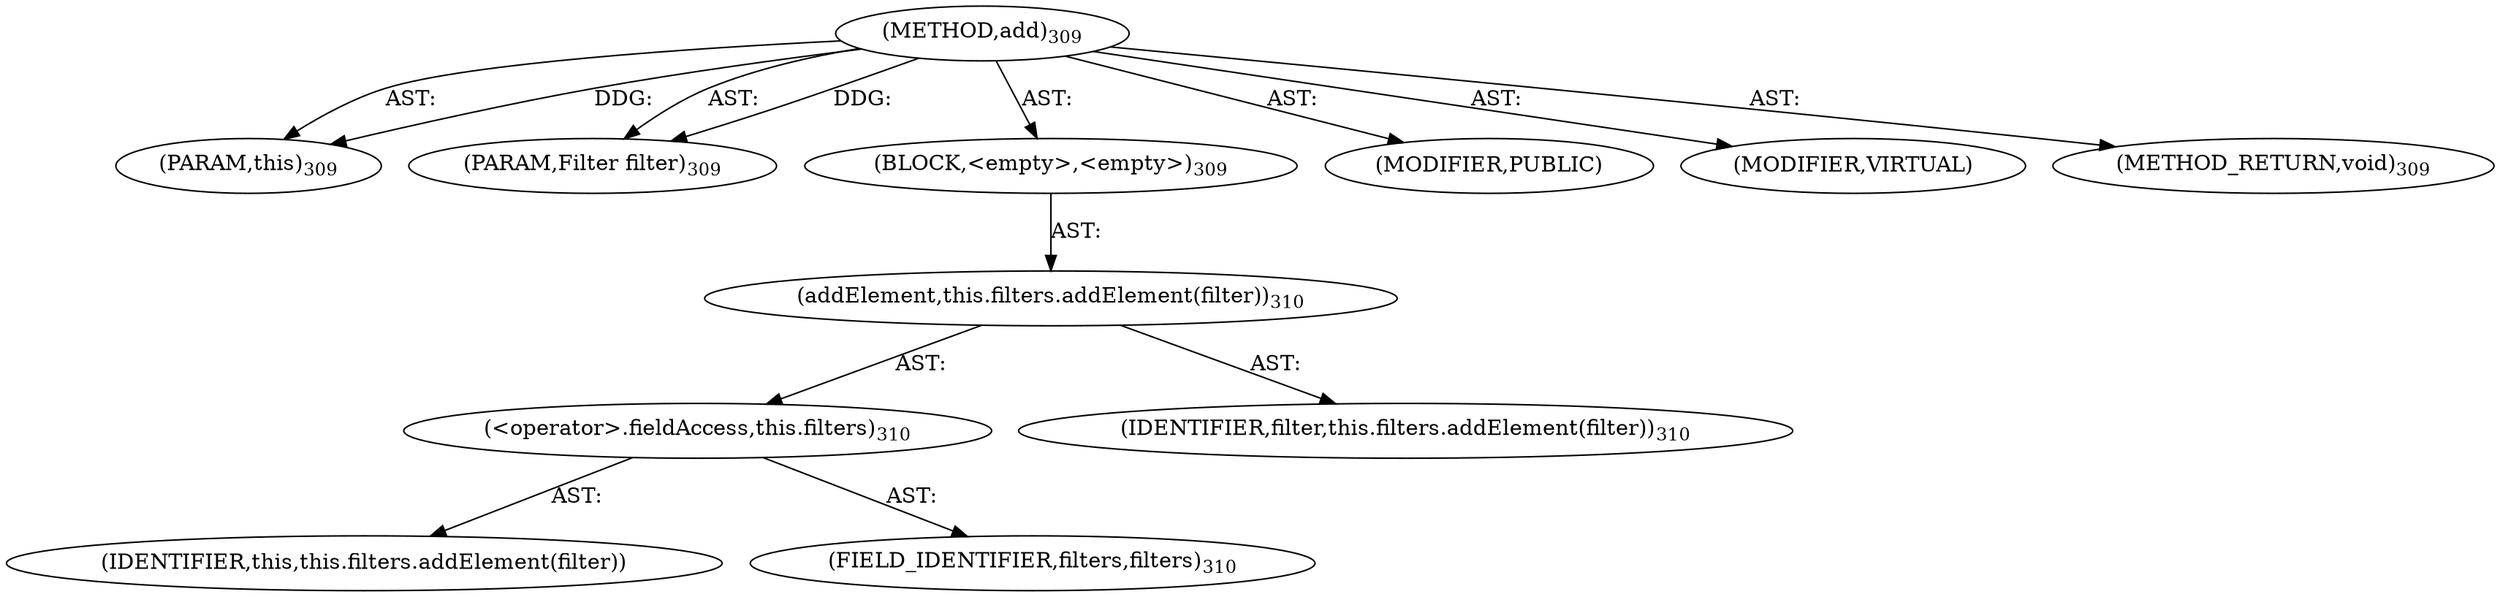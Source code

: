 digraph "add" {  
"111669149713" [label = <(METHOD,add)<SUB>309</SUB>> ]
"115964117051" [label = <(PARAM,this)<SUB>309</SUB>> ]
"115964117052" [label = <(PARAM,Filter filter)<SUB>309</SUB>> ]
"25769803805" [label = <(BLOCK,&lt;empty&gt;,&lt;empty&gt;)<SUB>309</SUB>> ]
"30064771209" [label = <(addElement,this.filters.addElement(filter))<SUB>310</SUB>> ]
"30064771210" [label = <(&lt;operator&gt;.fieldAccess,this.filters)<SUB>310</SUB>> ]
"68719476858" [label = <(IDENTIFIER,this,this.filters.addElement(filter))> ]
"55834574904" [label = <(FIELD_IDENTIFIER,filters,filters)<SUB>310</SUB>> ]
"68719476859" [label = <(IDENTIFIER,filter,this.filters.addElement(filter))<SUB>310</SUB>> ]
"133143986218" [label = <(MODIFIER,PUBLIC)> ]
"133143986219" [label = <(MODIFIER,VIRTUAL)> ]
"128849018897" [label = <(METHOD_RETURN,void)<SUB>309</SUB>> ]
  "111669149713" -> "115964117051"  [ label = "AST: "] 
  "111669149713" -> "115964117052"  [ label = "AST: "] 
  "111669149713" -> "25769803805"  [ label = "AST: "] 
  "111669149713" -> "133143986218"  [ label = "AST: "] 
  "111669149713" -> "133143986219"  [ label = "AST: "] 
  "111669149713" -> "128849018897"  [ label = "AST: "] 
  "25769803805" -> "30064771209"  [ label = "AST: "] 
  "30064771209" -> "30064771210"  [ label = "AST: "] 
  "30064771209" -> "68719476859"  [ label = "AST: "] 
  "30064771210" -> "68719476858"  [ label = "AST: "] 
  "30064771210" -> "55834574904"  [ label = "AST: "] 
  "111669149713" -> "115964117051"  [ label = "DDG: "] 
  "111669149713" -> "115964117052"  [ label = "DDG: "] 
}
